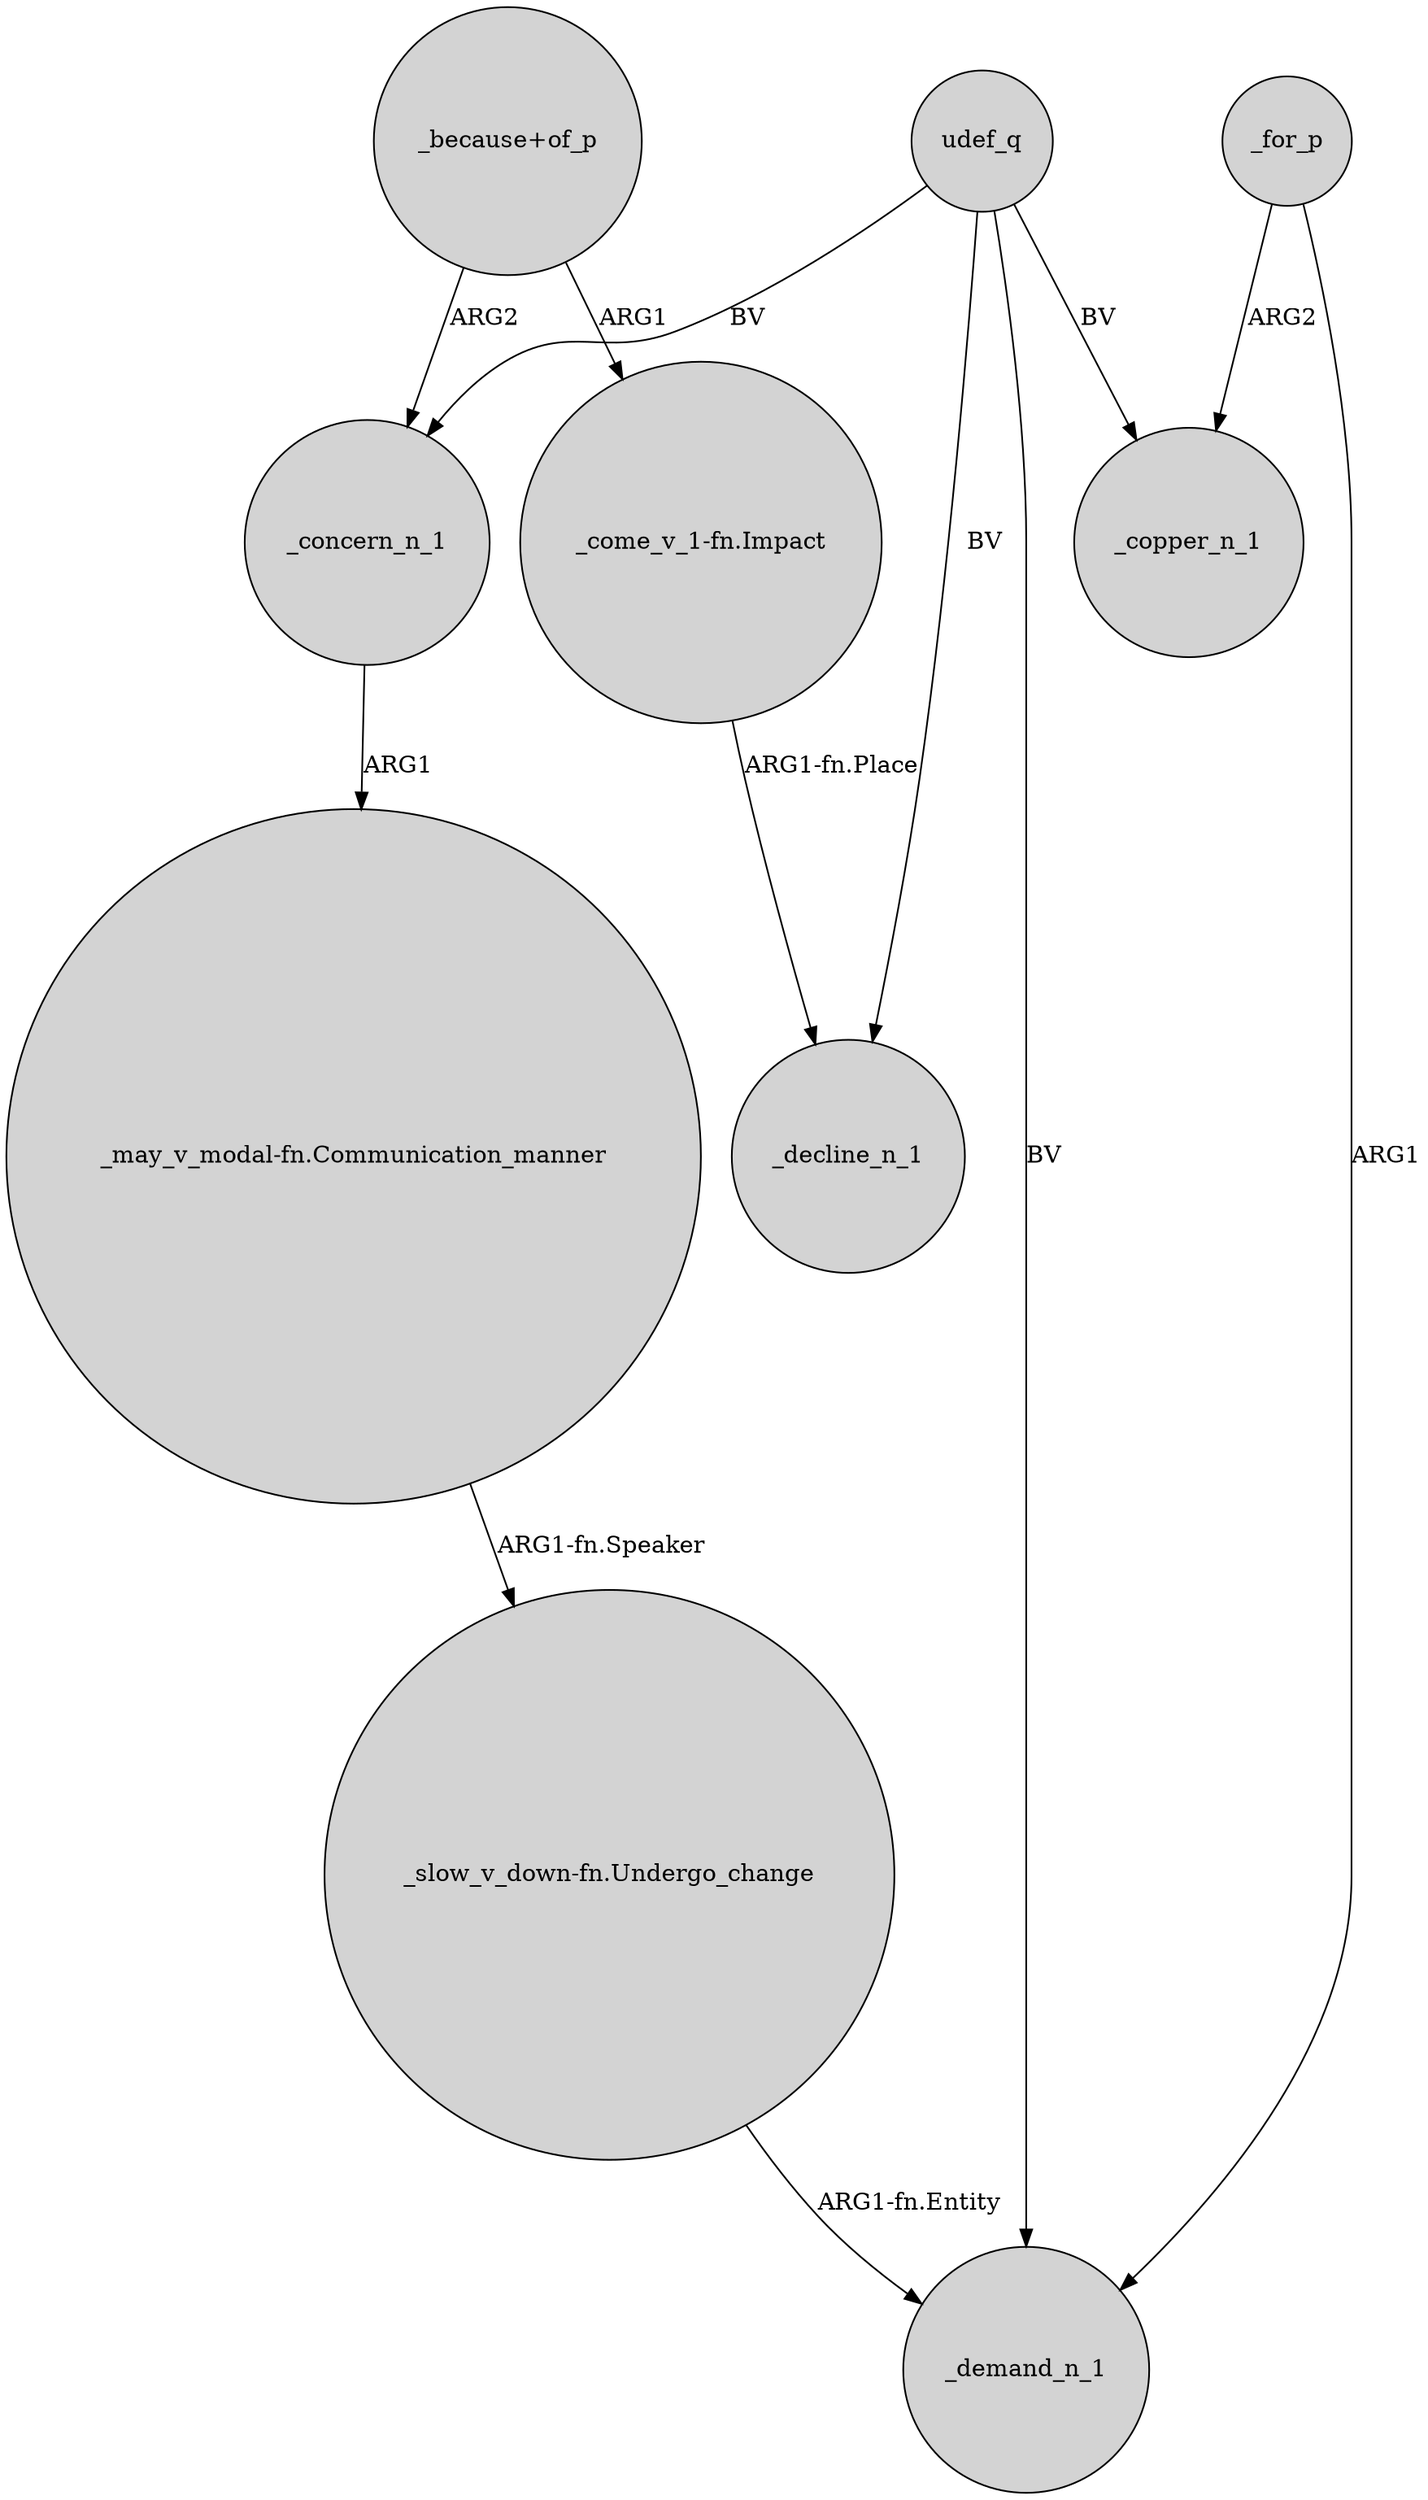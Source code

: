 digraph {
	node [shape=circle style=filled]
	"_because+of_p" -> _concern_n_1 [label=ARG2]
	udef_q -> _concern_n_1 [label=BV]
	_for_p -> _demand_n_1 [label=ARG1]
	"_come_v_1-fn.Impact" -> _decline_n_1 [label="ARG1-fn.Place"]
	_for_p -> _copper_n_1 [label=ARG2]
	"_may_v_modal-fn.Communication_manner" -> "_slow_v_down-fn.Undergo_change" [label="ARG1-fn.Speaker"]
	_concern_n_1 -> "_may_v_modal-fn.Communication_manner" [label=ARG1]
	udef_q -> _decline_n_1 [label=BV]
	udef_q -> _demand_n_1 [label=BV]
	udef_q -> _copper_n_1 [label=BV]
	"_because+of_p" -> "_come_v_1-fn.Impact" [label=ARG1]
	"_slow_v_down-fn.Undergo_change" -> _demand_n_1 [label="ARG1-fn.Entity"]
}
